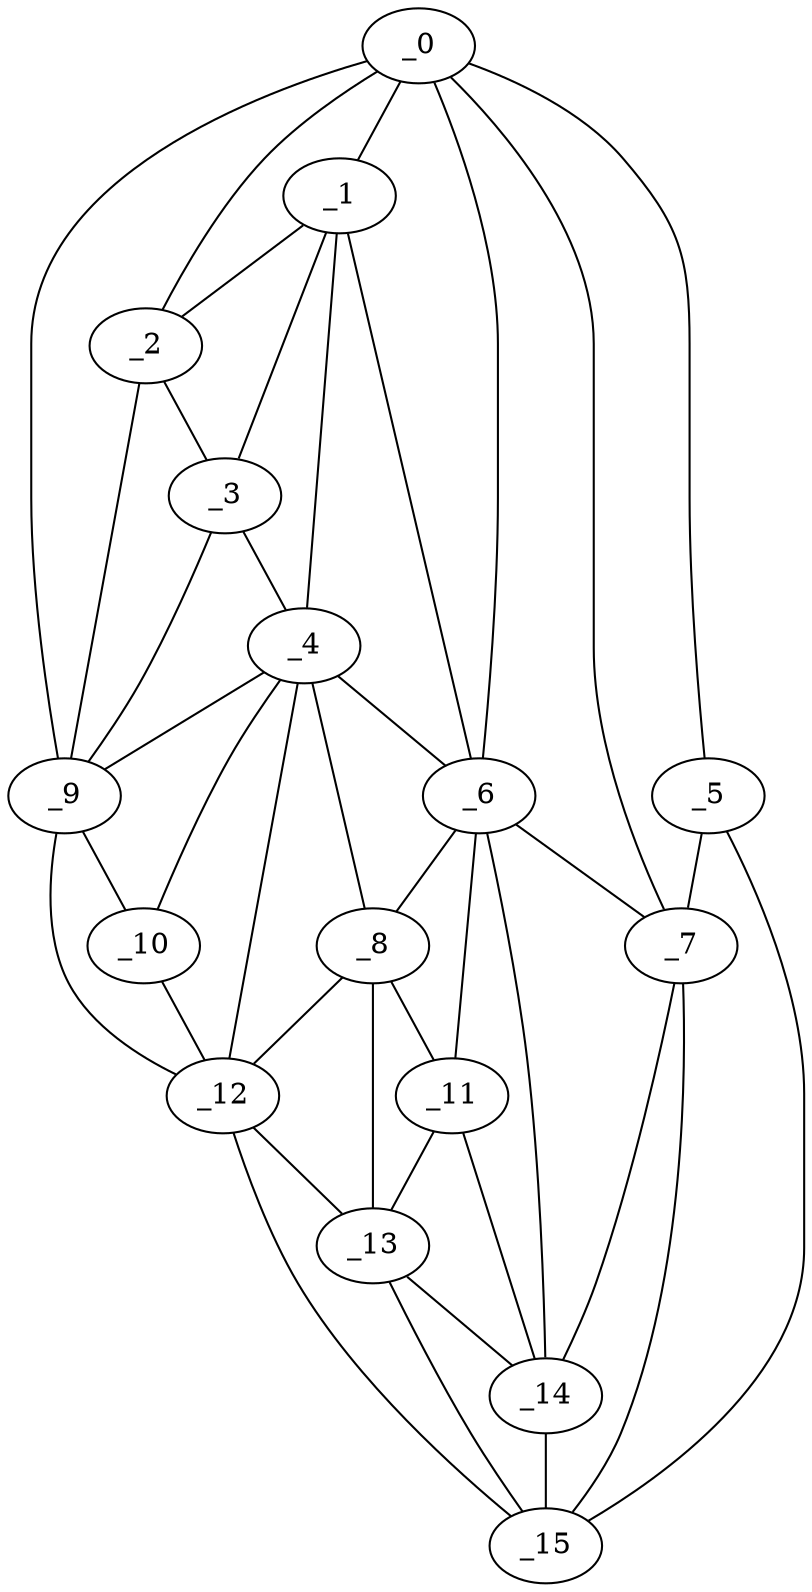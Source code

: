 graph "obj9__280.gxl" {
	_0	 [x=29,
		y=8];
	_1	 [x=48,
		y=13];
	_0 -- _1	 [valence=1];
	_2	 [x=54,
		y=11];
	_0 -- _2	 [valence=2];
	_5	 [x=79,
		y=124];
	_0 -- _5	 [valence=1];
	_6	 [x=82,
		y=73];
	_0 -- _6	 [valence=2];
	_7	 [x=83,
		y=93];
	_0 -- _7	 [valence=2];
	_9	 [x=94,
		y=13];
	_0 -- _9	 [valence=1];
	_1 -- _2	 [valence=1];
	_3	 [x=61,
		y=16];
	_1 -- _3	 [valence=2];
	_4	 [x=77,
		y=40];
	_1 -- _4	 [valence=2];
	_1 -- _6	 [valence=1];
	_2 -- _3	 [valence=2];
	_2 -- _9	 [valence=1];
	_3 -- _4	 [valence=1];
	_3 -- _9	 [valence=1];
	_4 -- _6	 [valence=2];
	_8	 [x=90,
		y=57];
	_4 -- _8	 [valence=1];
	_4 -- _9	 [valence=2];
	_10	 [x=95,
		y=32];
	_4 -- _10	 [valence=1];
	_12	 [x=96,
		y=45];
	_4 -- _12	 [valence=2];
	_5 -- _7	 [valence=2];
	_15	 [x=99,
		y=108];
	_5 -- _15	 [valence=1];
	_6 -- _7	 [valence=2];
	_6 -- _8	 [valence=2];
	_11	 [x=95,
		y=72];
	_6 -- _11	 [valence=2];
	_14	 [x=96,
		y=86];
	_6 -- _14	 [valence=2];
	_7 -- _14	 [valence=2];
	_7 -- _15	 [valence=1];
	_8 -- _11	 [valence=1];
	_8 -- _12	 [valence=2];
	_13	 [x=96,
		y=55];
	_8 -- _13	 [valence=1];
	_9 -- _10	 [valence=2];
	_9 -- _12	 [valence=1];
	_10 -- _12	 [valence=2];
	_11 -- _13	 [valence=2];
	_11 -- _14	 [valence=1];
	_12 -- _13	 [valence=2];
	_12 -- _15	 [valence=1];
	_13 -- _14	 [valence=2];
	_13 -- _15	 [valence=2];
	_14 -- _15	 [valence=2];
}
